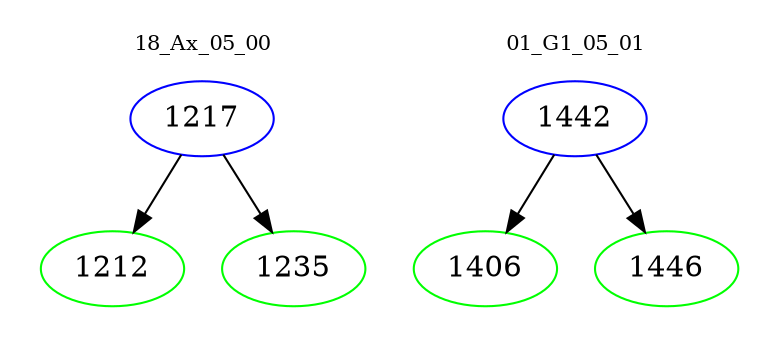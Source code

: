 digraph{
subgraph cluster_0 {
color = white
label = "18_Ax_05_00";
fontsize=10;
T0_1217 [label="1217", color="blue"]
T0_1217 -> T0_1212 [color="black"]
T0_1212 [label="1212", color="green"]
T0_1217 -> T0_1235 [color="black"]
T0_1235 [label="1235", color="green"]
}
subgraph cluster_1 {
color = white
label = "01_G1_05_01";
fontsize=10;
T1_1442 [label="1442", color="blue"]
T1_1442 -> T1_1406 [color="black"]
T1_1406 [label="1406", color="green"]
T1_1442 -> T1_1446 [color="black"]
T1_1446 [label="1446", color="green"]
}
}
